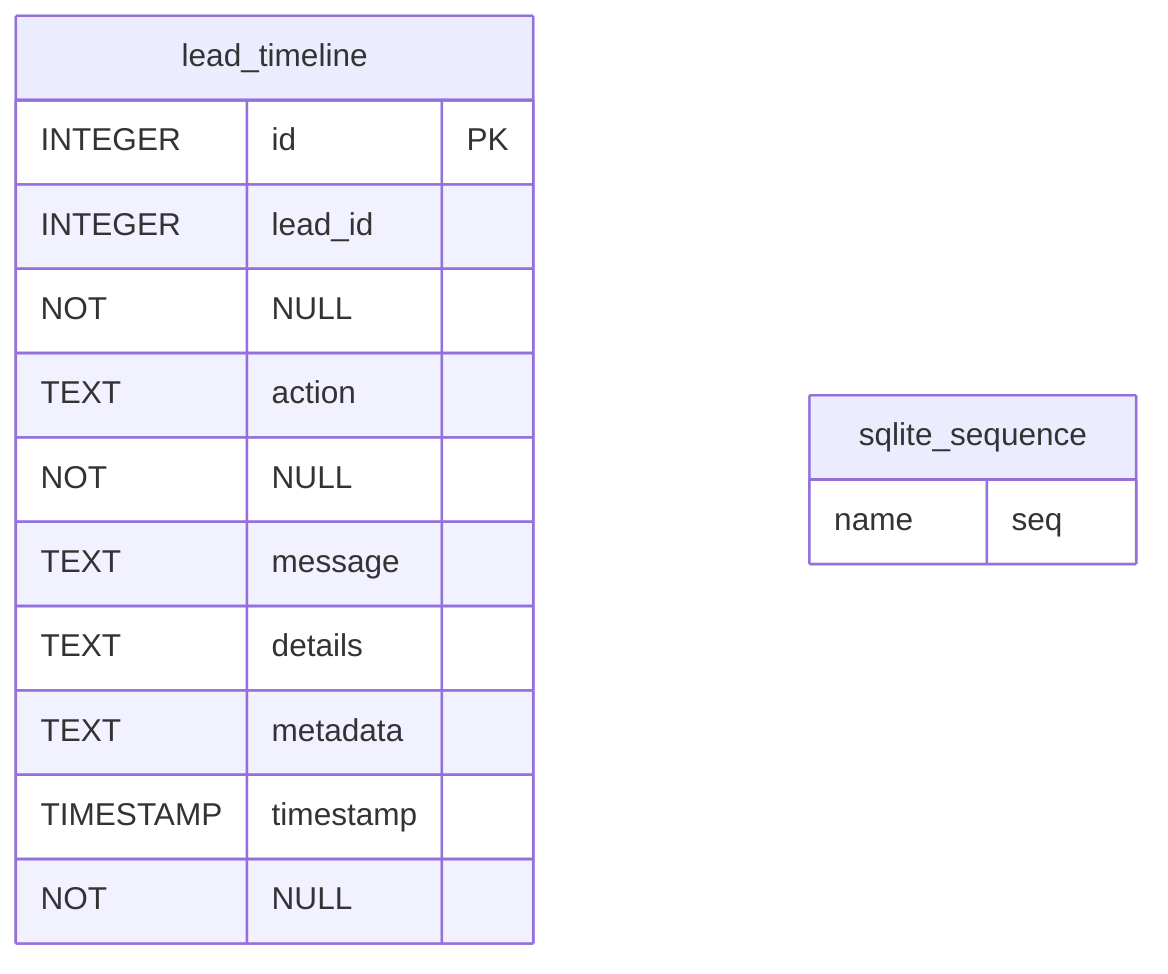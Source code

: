 erDiagram

    lead_timeline {
        INTEGER id PK
        INTEGER lead_id NOT NULL
        TEXT action NOT NULL
        TEXT message
        TEXT details
        TEXT metadata
        TIMESTAMP timestamp NOT NULL
    }

    sqlite_sequence {
         name
         seq
    }